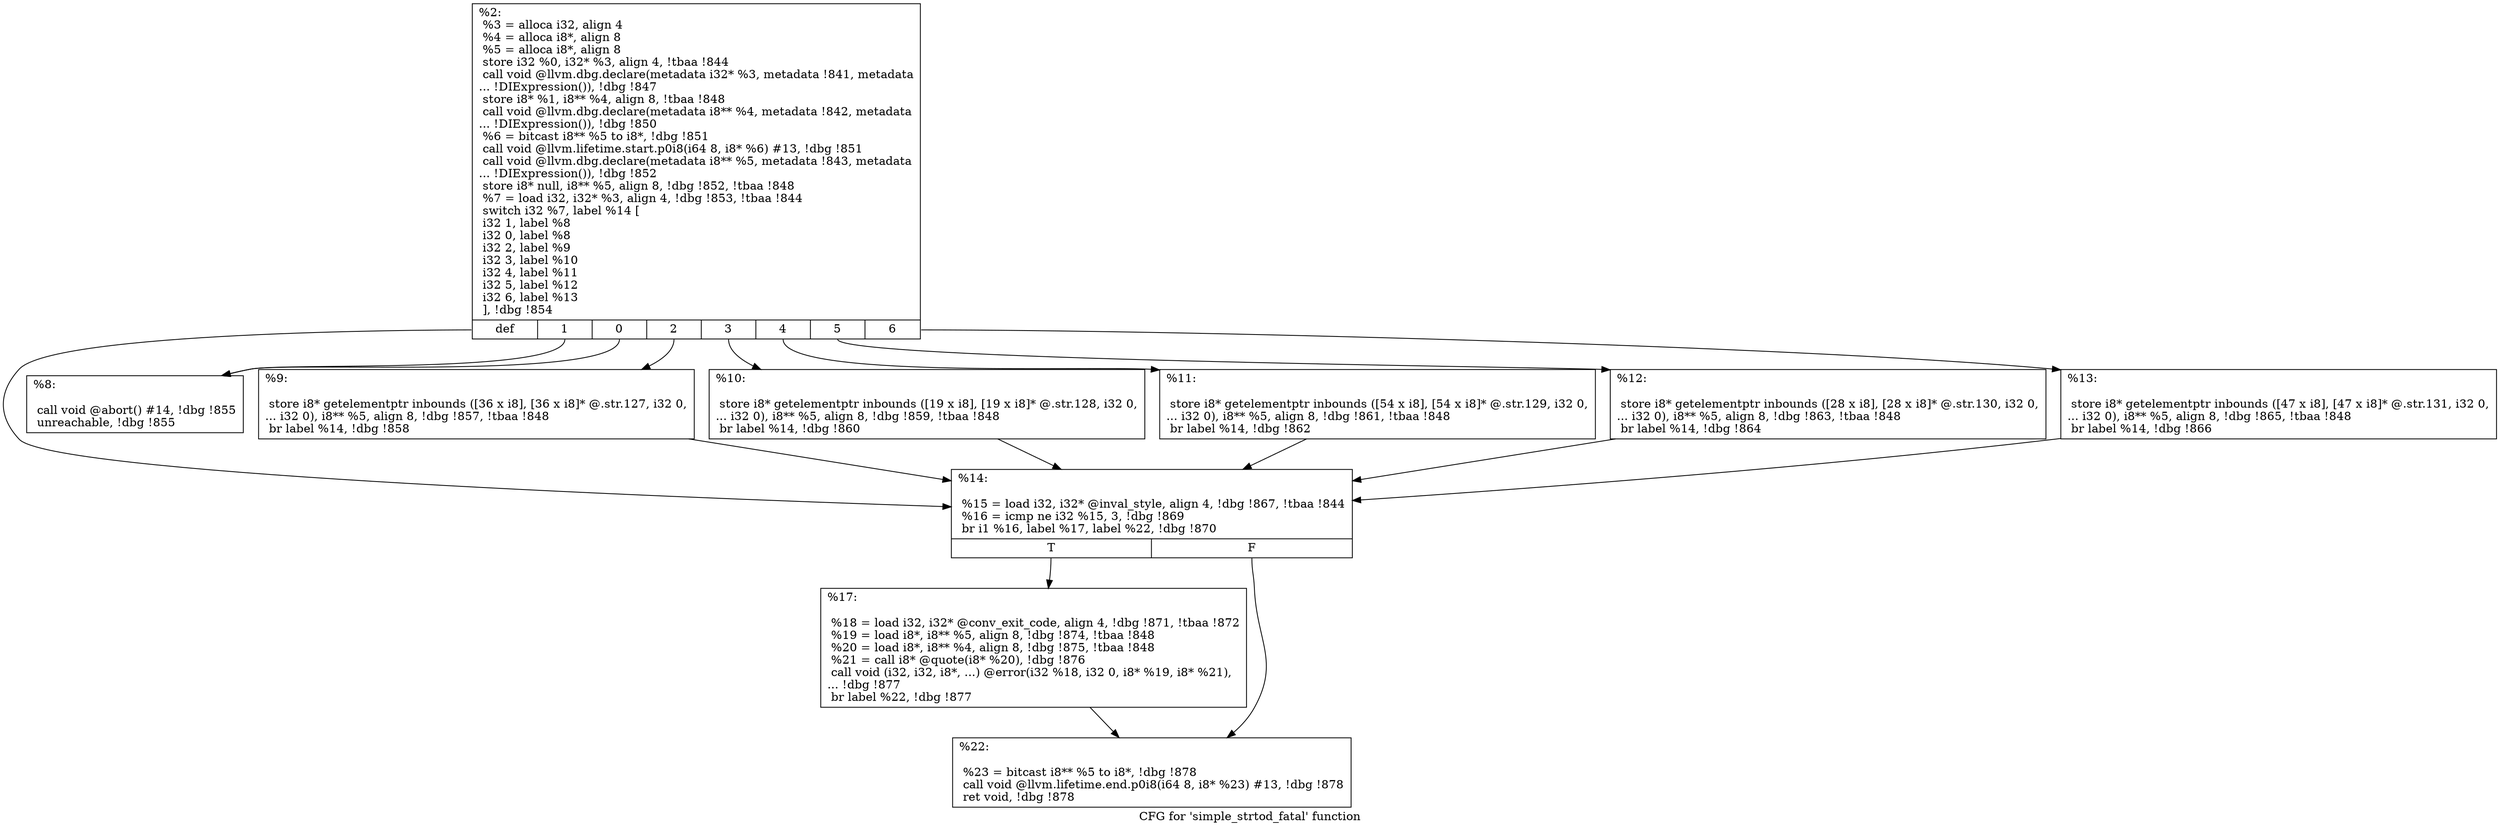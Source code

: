 digraph "CFG for 'simple_strtod_fatal' function" {
	label="CFG for 'simple_strtod_fatal' function";

	Node0xaca900 [shape=record,label="{%2:\l  %3 = alloca i32, align 4\l  %4 = alloca i8*, align 8\l  %5 = alloca i8*, align 8\l  store i32 %0, i32* %3, align 4, !tbaa !844\l  call void @llvm.dbg.declare(metadata i32* %3, metadata !841, metadata\l... !DIExpression()), !dbg !847\l  store i8* %1, i8** %4, align 8, !tbaa !848\l  call void @llvm.dbg.declare(metadata i8** %4, metadata !842, metadata\l... !DIExpression()), !dbg !850\l  %6 = bitcast i8** %5 to i8*, !dbg !851\l  call void @llvm.lifetime.start.p0i8(i64 8, i8* %6) #13, !dbg !851\l  call void @llvm.dbg.declare(metadata i8** %5, metadata !843, metadata\l... !DIExpression()), !dbg !852\l  store i8* null, i8** %5, align 8, !dbg !852, !tbaa !848\l  %7 = load i32, i32* %3, align 4, !dbg !853, !tbaa !844\l  switch i32 %7, label %14 [\l    i32 1, label %8\l    i32 0, label %8\l    i32 2, label %9\l    i32 3, label %10\l    i32 4, label %11\l    i32 5, label %12\l    i32 6, label %13\l  ], !dbg !854\l|{<s0>def|<s1>1|<s2>0|<s3>2|<s4>3|<s5>4|<s6>5|<s7>6}}"];
	Node0xaca900:s0 -> Node0xa49dc0;
	Node0xaca900:s1 -> Node0xa49be0;
	Node0xaca900:s2 -> Node0xa49be0;
	Node0xaca900:s3 -> Node0xa49c30;
	Node0xaca900:s4 -> Node0xa49c80;
	Node0xaca900:s5 -> Node0xa49cd0;
	Node0xaca900:s6 -> Node0xa49d20;
	Node0xaca900:s7 -> Node0xa49d70;
	Node0xa49be0 [shape=record,label="{%8:\l\l  call void @abort() #14, !dbg !855\l  unreachable, !dbg !855\l}"];
	Node0xa49c30 [shape=record,label="{%9:\l\l  store i8* getelementptr inbounds ([36 x i8], [36 x i8]* @.str.127, i32 0,\l... i32 0), i8** %5, align 8, !dbg !857, !tbaa !848\l  br label %14, !dbg !858\l}"];
	Node0xa49c30 -> Node0xa49dc0;
	Node0xa49c80 [shape=record,label="{%10:\l\l  store i8* getelementptr inbounds ([19 x i8], [19 x i8]* @.str.128, i32 0,\l... i32 0), i8** %5, align 8, !dbg !859, !tbaa !848\l  br label %14, !dbg !860\l}"];
	Node0xa49c80 -> Node0xa49dc0;
	Node0xa49cd0 [shape=record,label="{%11:\l\l  store i8* getelementptr inbounds ([54 x i8], [54 x i8]* @.str.129, i32 0,\l... i32 0), i8** %5, align 8, !dbg !861, !tbaa !848\l  br label %14, !dbg !862\l}"];
	Node0xa49cd0 -> Node0xa49dc0;
	Node0xa49d20 [shape=record,label="{%12:\l\l  store i8* getelementptr inbounds ([28 x i8], [28 x i8]* @.str.130, i32 0,\l... i32 0), i8** %5, align 8, !dbg !863, !tbaa !848\l  br label %14, !dbg !864\l}"];
	Node0xa49d20 -> Node0xa49dc0;
	Node0xa49d70 [shape=record,label="{%13:\l\l  store i8* getelementptr inbounds ([47 x i8], [47 x i8]* @.str.131, i32 0,\l... i32 0), i8** %5, align 8, !dbg !865, !tbaa !848\l  br label %14, !dbg !866\l}"];
	Node0xa49d70 -> Node0xa49dc0;
	Node0xa49dc0 [shape=record,label="{%14:\l\l  %15 = load i32, i32* @inval_style, align 4, !dbg !867, !tbaa !844\l  %16 = icmp ne i32 %15, 3, !dbg !869\l  br i1 %16, label %17, label %22, !dbg !870\l|{<s0>T|<s1>F}}"];
	Node0xa49dc0:s0 -> Node0xa49e10;
	Node0xa49dc0:s1 -> Node0xa49e60;
	Node0xa49e10 [shape=record,label="{%17:\l\l  %18 = load i32, i32* @conv_exit_code, align 4, !dbg !871, !tbaa !872\l  %19 = load i8*, i8** %5, align 8, !dbg !874, !tbaa !848\l  %20 = load i8*, i8** %4, align 8, !dbg !875, !tbaa !848\l  %21 = call i8* @quote(i8* %20), !dbg !876\l  call void (i32, i32, i8*, ...) @error(i32 %18, i32 0, i8* %19, i8* %21),\l... !dbg !877\l  br label %22, !dbg !877\l}"];
	Node0xa49e10 -> Node0xa49e60;
	Node0xa49e60 [shape=record,label="{%22:\l\l  %23 = bitcast i8** %5 to i8*, !dbg !878\l  call void @llvm.lifetime.end.p0i8(i64 8, i8* %23) #13, !dbg !878\l  ret void, !dbg !878\l}"];
}
